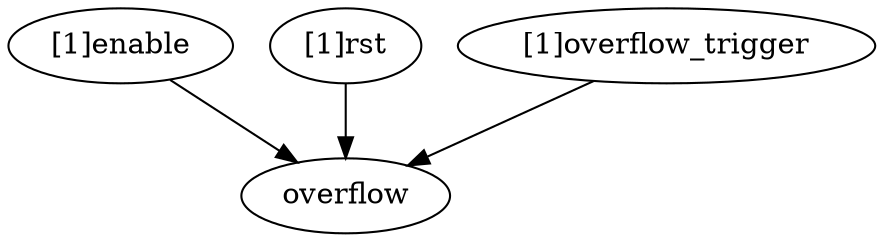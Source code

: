 strict digraph "" {
	"[1]enable"	 [complexity=1,
		importance=0.017948431943,
		rank=0.017948431943];
	overflow	 [complexity=0,
		importance=0.0105847264432,
		rank=0.0];
	"[1]enable" -> overflow;
	"[1]rst"	 [complexity=1,
		importance=0.0285331583863,
		rank=0.0285331583863];
	"[1]rst" -> overflow;
	"[1]overflow_trigger"	 [complexity=2,
		importance=0.0230083407007,
		rank=0.0115041703503];
	"[1]overflow_trigger" -> overflow;
}
